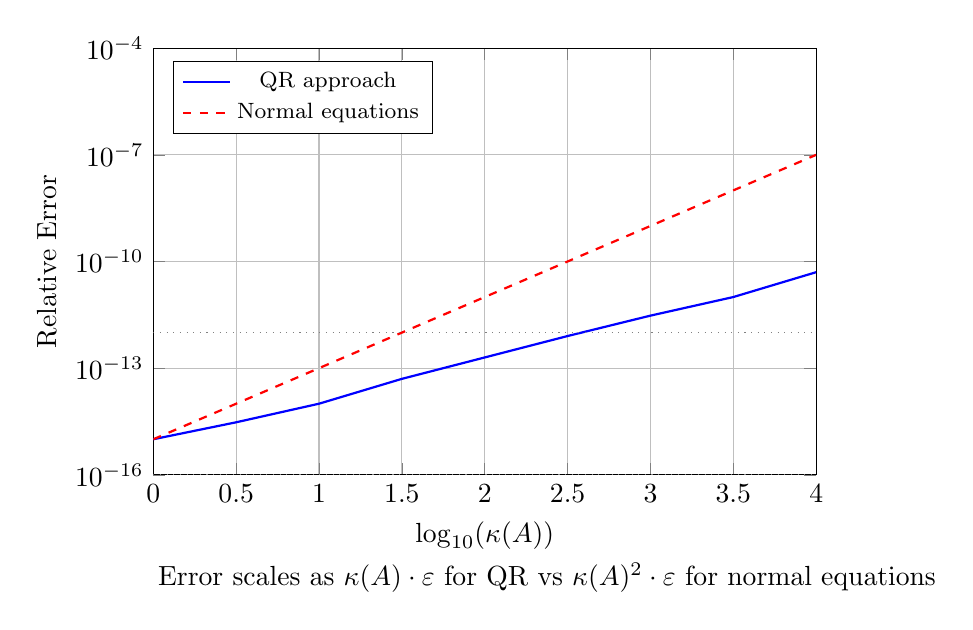 \begin{tikzpicture}
    \begin{axis}[
        width=10cm,
        height=7cm,
        xlabel={$\log_{10}(\kappa(A))$},
        ylabel={Relative Error},
        ymode=log,
        xmin=0,
        xmax=4,
        ymin=1e-16,
        ymax=1e-4,
        grid=major,
        legend pos=north west,
        legend style={font=\footnotesize}
    ]

    % QR approach (better conditioning)
    \addplot[blue, thick, solid] coordinates {
        (0, 1e-15)
        (0.5, 3e-15)
        (1, 1e-14)
        (1.5, 5e-14)
        (2, 2e-13)
        (2.5, 8e-13)
        (3, 3e-12)
        (3.5, 1e-11)
        (4, 5e-11)
    };
    \addlegendentry{QR approach}

    % Normal equations (worse conditioning)
    \addplot[red, thick, dashed] coordinates {
        (0, 1e-15)
        (0.5, 1e-14)
        (1, 1e-13)
        (1.5, 1e-12)
        (2, 1e-11)
        (2.5, 1e-10)
        (3, 1e-9)
        (3.5, 1e-8)
        (4, 1e-7)
    };
    \addlegendentry{Normal equations}

    % Reference lines
    \addplot[gray, thin, dotted] coordinates {(0, 1e-16) (4, 1e-16)};
    \addplot[gray, thin, dotted] coordinates {(0, 1e-12) (4, 1e-12)};

    \end{axis}

    \node[below] at (5,-1) {Error scales as $\kappa(A) \cdot \varepsilon$ for QR vs $\kappa(A)^2 \cdot \varepsilon$ for normal equations};
\end{tikzpicture}